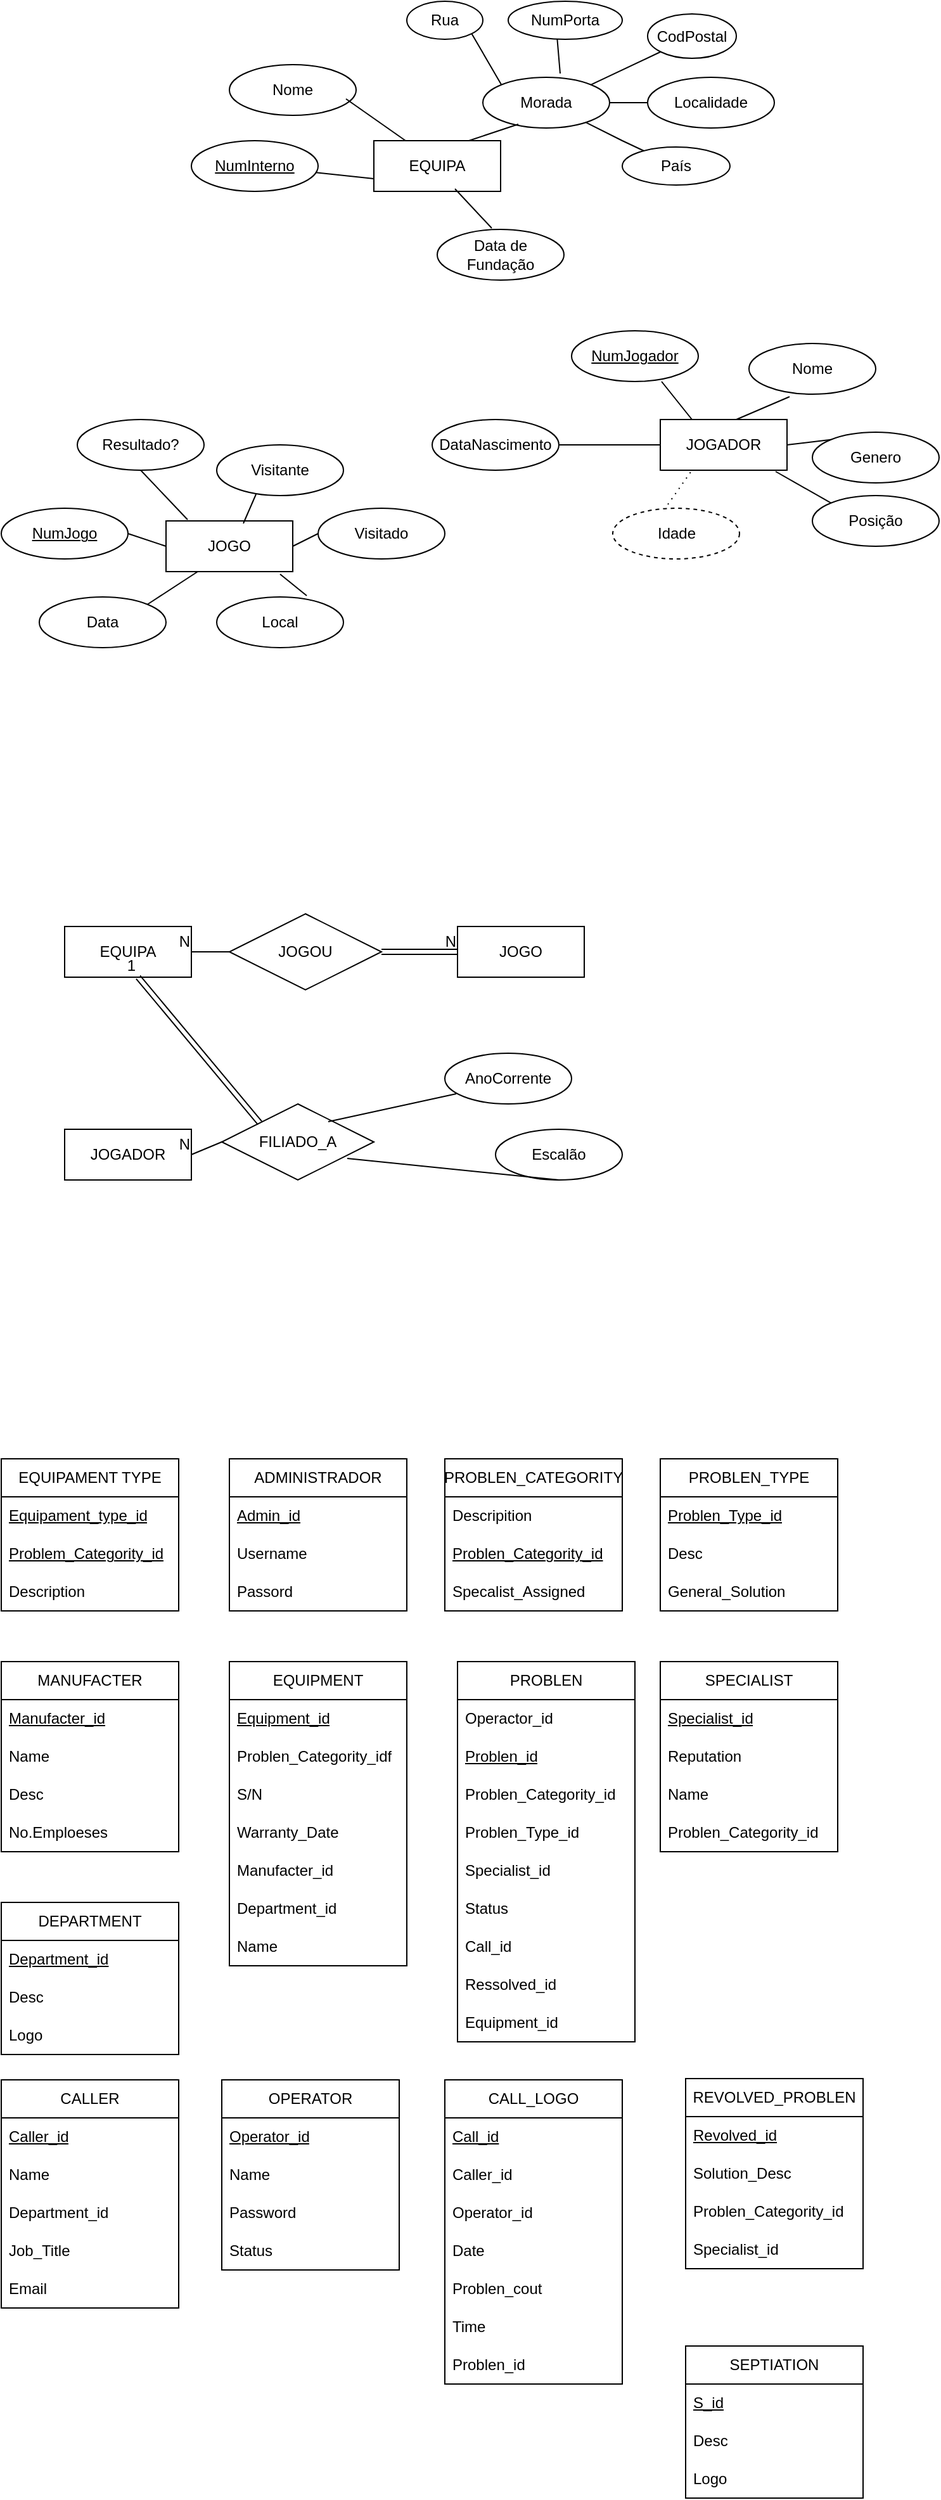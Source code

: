 <mxfile version="24.7.17">
  <diagram name="Página-1" id="2AHKprRBmcTrW26LaSa3">
    <mxGraphModel dx="1194" dy="750" grid="1" gridSize="10" guides="1" tooltips="1" connect="1" arrows="1" fold="1" page="1" pageScale="1" pageWidth="827" pageHeight="1169" math="0" shadow="0">
      <root>
        <mxCell id="0" />
        <mxCell id="1" parent="0" />
        <mxCell id="DbjTEnPl-hI4p3riro60-2" value="EQUIPA" style="whiteSpace=wrap;html=1;align=center;" parent="1" vertex="1">
          <mxGeometry x="314" y="150" width="100" height="40" as="geometry" />
        </mxCell>
        <mxCell id="DbjTEnPl-hI4p3riro60-3" value="Rua" style="ellipse;whiteSpace=wrap;html=1;align=center;" parent="1" vertex="1">
          <mxGeometry x="340" y="40" width="60" height="30" as="geometry" />
        </mxCell>
        <mxCell id="DbjTEnPl-hI4p3riro60-4" value="Nome" style="ellipse;whiteSpace=wrap;html=1;align=center;" parent="1" vertex="1">
          <mxGeometry x="200" y="90" width="100" height="40" as="geometry" />
        </mxCell>
        <mxCell id="DbjTEnPl-hI4p3riro60-5" value="NumPorta" style="ellipse;whiteSpace=wrap;html=1;align=center;" parent="1" vertex="1">
          <mxGeometry x="420" y="40" width="90" height="30" as="geometry" />
        </mxCell>
        <mxCell id="DbjTEnPl-hI4p3riro60-6" value="Morada" style="ellipse;whiteSpace=wrap;html=1;align=center;" parent="1" vertex="1">
          <mxGeometry x="400" y="100" width="100" height="40" as="geometry" />
        </mxCell>
        <mxCell id="DbjTEnPl-hI4p3riro60-7" value="" style="endArrow=none;html=1;rounded=0;exitX=0.75;exitY=0;exitDx=0;exitDy=0;entryX=0.28;entryY=0.925;entryDx=0;entryDy=0;entryPerimeter=0;" parent="1" source="DbjTEnPl-hI4p3riro60-2" target="DbjTEnPl-hI4p3riro60-6" edge="1">
          <mxGeometry relative="1" as="geometry">
            <mxPoint x="330" y="190" as="sourcePoint" />
            <mxPoint x="490" y="190" as="targetPoint" />
          </mxGeometry>
        </mxCell>
        <mxCell id="DbjTEnPl-hI4p3riro60-8" value="" style="endArrow=none;html=1;rounded=0;exitX=1;exitY=1;exitDx=0;exitDy=0;entryX=0;entryY=0;entryDx=0;entryDy=0;" parent="1" source="DbjTEnPl-hI4p3riro60-3" target="DbjTEnPl-hI4p3riro60-6" edge="1">
          <mxGeometry relative="1" as="geometry">
            <mxPoint x="381" y="113" as="sourcePoint" />
            <mxPoint x="420" y="100" as="targetPoint" />
          </mxGeometry>
        </mxCell>
        <mxCell id="DbjTEnPl-hI4p3riro60-9" value="" style="endArrow=none;html=1;rounded=0;exitX=0.61;exitY=-0.075;exitDx=0;exitDy=0;entryX=0.43;entryY=1;entryDx=0;entryDy=0;entryPerimeter=0;exitPerimeter=0;" parent="1" source="DbjTEnPl-hI4p3riro60-6" target="DbjTEnPl-hI4p3riro60-5" edge="1">
          <mxGeometry relative="1" as="geometry">
            <mxPoint x="481" y="100" as="sourcePoint" />
            <mxPoint x="520" y="87" as="targetPoint" />
          </mxGeometry>
        </mxCell>
        <mxCell id="DbjTEnPl-hI4p3riro60-10" value="" style="endArrow=none;html=1;rounded=0;exitX=0;exitY=0.75;exitDx=0;exitDy=0;" parent="1" source="DbjTEnPl-hI4p3riro60-2" target="DbjTEnPl-hI4p3riro60-12" edge="1">
          <mxGeometry relative="1" as="geometry">
            <mxPoint x="370" y="250" as="sourcePoint" />
            <mxPoint x="394" y="290" as="targetPoint" />
          </mxGeometry>
        </mxCell>
        <mxCell id="DbjTEnPl-hI4p3riro60-11" value="" style="endArrow=none;html=1;rounded=0;exitX=0.92;exitY=0.675;exitDx=0;exitDy=0;entryX=0.25;entryY=0;entryDx=0;entryDy=0;exitPerimeter=0;" parent="1" source="DbjTEnPl-hI4p3riro60-4" target="DbjTEnPl-hI4p3riro60-2" edge="1">
          <mxGeometry relative="1" as="geometry">
            <mxPoint x="330" y="100" as="sourcePoint" />
            <mxPoint x="354" y="140" as="targetPoint" />
          </mxGeometry>
        </mxCell>
        <mxCell id="DbjTEnPl-hI4p3riro60-12" value="NumInterno" style="ellipse;whiteSpace=wrap;html=1;align=center;fontStyle=4;" parent="1" vertex="1">
          <mxGeometry x="170" y="150" width="100" height="40" as="geometry" />
        </mxCell>
        <mxCell id="DbjTEnPl-hI4p3riro60-14" value="Localidade" style="ellipse;whiteSpace=wrap;html=1;align=center;" parent="1" vertex="1">
          <mxGeometry x="530" y="100" width="100" height="40" as="geometry" />
        </mxCell>
        <mxCell id="DbjTEnPl-hI4p3riro60-15" value="CodPostal" style="ellipse;whiteSpace=wrap;html=1;align=center;" parent="1" vertex="1">
          <mxGeometry x="530" y="50" width="70" height="35" as="geometry" />
        </mxCell>
        <mxCell id="DbjTEnPl-hI4p3riro60-16" value="País" style="ellipse;whiteSpace=wrap;html=1;align=center;" parent="1" vertex="1">
          <mxGeometry x="510" y="155" width="85" height="30" as="geometry" />
        </mxCell>
        <mxCell id="DbjTEnPl-hI4p3riro60-17" value="Data de Fundação" style="ellipse;whiteSpace=wrap;html=1;align=center;" parent="1" vertex="1">
          <mxGeometry x="364" y="220" width="100" height="40" as="geometry" />
        </mxCell>
        <mxCell id="DbjTEnPl-hI4p3riro60-18" value="" style="endArrow=none;html=1;rounded=0;" parent="1" source="DbjTEnPl-hI4p3riro60-6" target="DbjTEnPl-hI4p3riro60-16" edge="1">
          <mxGeometry relative="1" as="geometry">
            <mxPoint x="470" y="210" as="sourcePoint" />
            <mxPoint x="517" y="243" as="targetPoint" />
            <Array as="points">
              <mxPoint x="510" y="150" />
            </Array>
          </mxGeometry>
        </mxCell>
        <mxCell id="DbjTEnPl-hI4p3riro60-19" value="" style="endArrow=none;html=1;rounded=0;entryX=0.43;entryY=-0.025;entryDx=0;entryDy=0;exitX=0.64;exitY=0.95;exitDx=0;exitDy=0;exitPerimeter=0;entryPerimeter=0;" parent="1" source="DbjTEnPl-hI4p3riro60-2" target="DbjTEnPl-hI4p3riro60-17" edge="1">
          <mxGeometry relative="1" as="geometry">
            <mxPoint x="390" y="200" as="sourcePoint" />
            <mxPoint x="437" y="233" as="targetPoint" />
          </mxGeometry>
        </mxCell>
        <mxCell id="DbjTEnPl-hI4p3riro60-20" value="" style="endArrow=none;html=1;rounded=0;entryX=0;entryY=0.5;entryDx=0;entryDy=0;exitX=1;exitY=0.5;exitDx=0;exitDy=0;" parent="1" source="DbjTEnPl-hI4p3riro60-6" target="DbjTEnPl-hI4p3riro60-14" edge="1">
          <mxGeometry relative="1" as="geometry">
            <mxPoint x="500" y="120" as="sourcePoint" />
            <mxPoint x="546" y="150" as="targetPoint" />
          </mxGeometry>
        </mxCell>
        <mxCell id="DbjTEnPl-hI4p3riro60-21" value="" style="endArrow=none;html=1;rounded=0;exitX=1;exitY=0;exitDx=0;exitDy=0;entryX=0;entryY=1;entryDx=0;entryDy=0;" parent="1" source="DbjTEnPl-hI4p3riro60-6" target="DbjTEnPl-hI4p3riro60-15" edge="1">
          <mxGeometry relative="1" as="geometry">
            <mxPoint x="500" y="90" as="sourcePoint" />
            <mxPoint x="546" y="112" as="targetPoint" />
            <Array as="points" />
          </mxGeometry>
        </mxCell>
        <mxCell id="DbjTEnPl-hI4p3riro60-22" value="JOGADOR" style="whiteSpace=wrap;html=1;align=center;" parent="1" vertex="1">
          <mxGeometry x="540" y="370" width="100" height="40" as="geometry" />
        </mxCell>
        <mxCell id="DbjTEnPl-hI4p3riro60-23" value="DataNascimento" style="ellipse;whiteSpace=wrap;html=1;align=center;" parent="1" vertex="1">
          <mxGeometry x="360" y="370" width="100" height="40" as="geometry" />
        </mxCell>
        <mxCell id="DbjTEnPl-hI4p3riro60-26" value="Genero" style="ellipse;whiteSpace=wrap;html=1;align=center;" parent="1" vertex="1">
          <mxGeometry x="660" y="380" width="100" height="40" as="geometry" />
        </mxCell>
        <mxCell id="DbjTEnPl-hI4p3riro60-27" value="Nome" style="ellipse;whiteSpace=wrap;html=1;align=center;" parent="1" vertex="1">
          <mxGeometry x="610" y="310" width="100" height="40" as="geometry" />
        </mxCell>
        <mxCell id="DbjTEnPl-hI4p3riro60-28" value="NumJogador" style="ellipse;whiteSpace=wrap;html=1;align=center;fontStyle=4;" parent="1" vertex="1">
          <mxGeometry x="470" y="300" width="100" height="40" as="geometry" />
        </mxCell>
        <mxCell id="DbjTEnPl-hI4p3riro60-29" style="edgeStyle=orthogonalEdgeStyle;rounded=0;orthogonalLoop=1;jettySize=auto;html=1;exitX=0.5;exitY=1;exitDx=0;exitDy=0;" parent="1" source="DbjTEnPl-hI4p3riro60-26" target="DbjTEnPl-hI4p3riro60-26" edge="1">
          <mxGeometry relative="1" as="geometry" />
        </mxCell>
        <mxCell id="DbjTEnPl-hI4p3riro60-30" value="Posição" style="ellipse;whiteSpace=wrap;html=1;align=center;" parent="1" vertex="1">
          <mxGeometry x="660" y="430" width="100" height="40" as="geometry" />
        </mxCell>
        <mxCell id="DbjTEnPl-hI4p3riro60-31" value="Idade" style="ellipse;whiteSpace=wrap;html=1;align=center;dashed=1;" parent="1" vertex="1">
          <mxGeometry x="502.5" y="440" width="100" height="40" as="geometry" />
        </mxCell>
        <mxCell id="DbjTEnPl-hI4p3riro60-33" value="" style="endArrow=none;html=1;rounded=0;entryX=0;entryY=0.5;entryDx=0;entryDy=0;exitX=1;exitY=0.5;exitDx=0;exitDy=0;" parent="1" source="DbjTEnPl-hI4p3riro60-23" target="DbjTEnPl-hI4p3riro60-22" edge="1">
          <mxGeometry relative="1" as="geometry">
            <mxPoint x="490" y="390" as="sourcePoint" />
            <mxPoint x="490" y="390" as="targetPoint" />
          </mxGeometry>
        </mxCell>
        <mxCell id="DbjTEnPl-hI4p3riro60-34" value="" style="endArrow=none;html=1;rounded=0;entryX=0.71;entryY=1;entryDx=0;entryDy=0;exitX=0.25;exitY=0;exitDx=0;exitDy=0;entryPerimeter=0;" parent="1" source="DbjTEnPl-hI4p3riro60-22" target="DbjTEnPl-hI4p3riro60-28" edge="1">
          <mxGeometry relative="1" as="geometry">
            <mxPoint x="470" y="400" as="sourcePoint" />
            <mxPoint x="550" y="400" as="targetPoint" />
          </mxGeometry>
        </mxCell>
        <mxCell id="DbjTEnPl-hI4p3riro60-35" value="" style="endArrow=none;html=1;rounded=0;entryX=0.32;entryY=1.05;entryDx=0;entryDy=0;exitX=0.6;exitY=0;exitDx=0;exitDy=0;exitPerimeter=0;entryPerimeter=0;" parent="1" source="DbjTEnPl-hI4p3riro60-22" target="DbjTEnPl-hI4p3riro60-27" edge="1">
          <mxGeometry relative="1" as="geometry">
            <mxPoint x="610" y="350" as="sourcePoint" />
            <mxPoint x="690" y="350" as="targetPoint" />
          </mxGeometry>
        </mxCell>
        <mxCell id="DbjTEnPl-hI4p3riro60-36" value="" style="endArrow=none;html=1;rounded=0;entryX=0.25;entryY=1;entryDx=0;entryDy=0;exitX=0.435;exitY=-0.075;exitDx=0;exitDy=0;exitPerimeter=0;dashed=1;dashPattern=1 4;" parent="1" source="DbjTEnPl-hI4p3riro60-31" target="DbjTEnPl-hI4p3riro60-22" edge="1">
          <mxGeometry relative="1" as="geometry">
            <mxPoint x="490" y="420" as="sourcePoint" />
            <mxPoint x="570" y="420" as="targetPoint" />
          </mxGeometry>
        </mxCell>
        <mxCell id="DbjTEnPl-hI4p3riro60-37" value="" style="endArrow=none;html=1;rounded=0;entryX=0;entryY=0;entryDx=0;entryDy=0;exitX=1;exitY=0.5;exitDx=0;exitDy=0;" parent="1" source="DbjTEnPl-hI4p3riro60-22" target="DbjTEnPl-hI4p3riro60-26" edge="1">
          <mxGeometry relative="1" as="geometry">
            <mxPoint x="640" y="380" as="sourcePoint" />
            <mxPoint x="652" y="362" as="targetPoint" />
          </mxGeometry>
        </mxCell>
        <mxCell id="DbjTEnPl-hI4p3riro60-38" value="" style="endArrow=none;html=1;rounded=0;entryX=0;entryY=0;entryDx=0;entryDy=0;exitX=0.91;exitY=1.025;exitDx=0;exitDy=0;exitPerimeter=0;" parent="1" source="DbjTEnPl-hI4p3riro60-22" target="DbjTEnPl-hI4p3riro60-30" edge="1">
          <mxGeometry relative="1" as="geometry">
            <mxPoint x="650" y="400" as="sourcePoint" />
            <mxPoint x="685" y="396" as="targetPoint" />
          </mxGeometry>
        </mxCell>
        <mxCell id="DbjTEnPl-hI4p3riro60-39" value="JOGO" style="whiteSpace=wrap;html=1;align=center;" parent="1" vertex="1">
          <mxGeometry x="150" y="450" width="100" height="40" as="geometry" />
        </mxCell>
        <mxCell id="DbjTEnPl-hI4p3riro60-40" value="Resultado?" style="ellipse;whiteSpace=wrap;html=1;align=center;" parent="1" vertex="1">
          <mxGeometry x="80" y="370" width="100" height="40" as="geometry" />
        </mxCell>
        <mxCell id="DbjTEnPl-hI4p3riro60-41" value="Visitante" style="ellipse;whiteSpace=wrap;html=1;align=center;" parent="1" vertex="1">
          <mxGeometry x="190" y="390" width="100" height="40" as="geometry" />
        </mxCell>
        <mxCell id="DbjTEnPl-hI4p3riro60-42" value="Visitado" style="ellipse;whiteSpace=wrap;html=1;align=center;" parent="1" vertex="1">
          <mxGeometry x="270" y="440" width="100" height="40" as="geometry" />
        </mxCell>
        <mxCell id="DbjTEnPl-hI4p3riro60-43" value="Local" style="ellipse;whiteSpace=wrap;html=1;align=center;" parent="1" vertex="1">
          <mxGeometry x="190" y="510" width="100" height="40" as="geometry" />
        </mxCell>
        <mxCell id="DbjTEnPl-hI4p3riro60-44" value="Data" style="ellipse;whiteSpace=wrap;html=1;align=center;" parent="1" vertex="1">
          <mxGeometry x="50" y="510" width="100" height="40" as="geometry" />
        </mxCell>
        <mxCell id="DbjTEnPl-hI4p3riro60-45" value="NumJogo" style="ellipse;whiteSpace=wrap;html=1;align=center;fontStyle=4;" parent="1" vertex="1">
          <mxGeometry x="20" y="440" width="100" height="40" as="geometry" />
        </mxCell>
        <mxCell id="DbjTEnPl-hI4p3riro60-46" value="" style="endArrow=none;html=1;rounded=0;exitX=0.31;exitY=0.975;exitDx=0;exitDy=0;exitPerimeter=0;entryX=0.61;entryY=0.05;entryDx=0;entryDy=0;entryPerimeter=0;" parent="1" source="DbjTEnPl-hI4p3riro60-41" target="DbjTEnPl-hI4p3riro60-39" edge="1">
          <mxGeometry relative="1" as="geometry">
            <mxPoint x="330" y="390" as="sourcePoint" />
            <mxPoint x="490" y="390" as="targetPoint" />
          </mxGeometry>
        </mxCell>
        <mxCell id="DbjTEnPl-hI4p3riro60-47" value="" style="endArrow=none;html=1;rounded=0;exitX=0;exitY=0.5;exitDx=0;exitDy=0;entryX=1;entryY=0.5;entryDx=0;entryDy=0;" parent="1" source="DbjTEnPl-hI4p3riro60-42" target="DbjTEnPl-hI4p3riro60-39" edge="1">
          <mxGeometry relative="1" as="geometry">
            <mxPoint x="231" y="439" as="sourcePoint" />
            <mxPoint x="221" y="462" as="targetPoint" />
          </mxGeometry>
        </mxCell>
        <mxCell id="DbjTEnPl-hI4p3riro60-48" value="" style="endArrow=none;html=1;rounded=0;exitX=0.71;exitY=-0.025;exitDx=0;exitDy=0;entryX=0.9;entryY=1.05;entryDx=0;entryDy=0;exitPerimeter=0;entryPerimeter=0;" parent="1" source="DbjTEnPl-hI4p3riro60-43" target="DbjTEnPl-hI4p3riro60-39" edge="1">
          <mxGeometry relative="1" as="geometry">
            <mxPoint x="280" y="470" as="sourcePoint" />
            <mxPoint x="260" y="480" as="targetPoint" />
          </mxGeometry>
        </mxCell>
        <mxCell id="DbjTEnPl-hI4p3riro60-49" value="" style="endArrow=none;html=1;rounded=0;exitX=0.25;exitY=1;exitDx=0;exitDy=0;entryX=1;entryY=0;entryDx=0;entryDy=0;" parent="1" source="DbjTEnPl-hI4p3riro60-39" target="DbjTEnPl-hI4p3riro60-44" edge="1">
          <mxGeometry relative="1" as="geometry">
            <mxPoint x="290" y="480" as="sourcePoint" />
            <mxPoint x="270" y="490" as="targetPoint" />
          </mxGeometry>
        </mxCell>
        <mxCell id="DbjTEnPl-hI4p3riro60-50" value="" style="endArrow=none;html=1;rounded=0;exitX=0.5;exitY=1;exitDx=0;exitDy=0;entryX=0.17;entryY=-0.025;entryDx=0;entryDy=0;entryPerimeter=0;" parent="1" source="DbjTEnPl-hI4p3riro60-40" target="DbjTEnPl-hI4p3riro60-39" edge="1">
          <mxGeometry relative="1" as="geometry">
            <mxPoint x="300" y="490" as="sourcePoint" />
            <mxPoint x="280" y="500" as="targetPoint" />
          </mxGeometry>
        </mxCell>
        <mxCell id="DbjTEnPl-hI4p3riro60-51" value="" style="endArrow=none;html=1;rounded=0;exitX=0;exitY=0.5;exitDx=0;exitDy=0;entryX=1;entryY=0.5;entryDx=0;entryDy=0;" parent="1" source="DbjTEnPl-hI4p3riro60-39" target="DbjTEnPl-hI4p3riro60-45" edge="1">
          <mxGeometry relative="1" as="geometry">
            <mxPoint x="310" y="500" as="sourcePoint" />
            <mxPoint x="290" y="510" as="targetPoint" />
          </mxGeometry>
        </mxCell>
        <mxCell id="DbjTEnPl-hI4p3riro60-53" value="JOGOU" style="shape=rhombus;perimeter=rhombusPerimeter;whiteSpace=wrap;html=1;align=center;" parent="1" vertex="1">
          <mxGeometry x="200" y="760" width="120" height="60" as="geometry" />
        </mxCell>
        <mxCell id="DbjTEnPl-hI4p3riro60-54" value="EQUIPA" style="whiteSpace=wrap;html=1;align=center;" parent="1" vertex="1">
          <mxGeometry x="70" y="770" width="100" height="40" as="geometry" />
        </mxCell>
        <mxCell id="DbjTEnPl-hI4p3riro60-55" value="JOGO" style="whiteSpace=wrap;html=1;align=center;" parent="1" vertex="1">
          <mxGeometry x="380" y="770" width="100" height="40" as="geometry" />
        </mxCell>
        <mxCell id="DbjTEnPl-hI4p3riro60-73" value="FILIADO_A" style="shape=rhombus;perimeter=rhombusPerimeter;whiteSpace=wrap;html=1;align=center;" parent="1" vertex="1">
          <mxGeometry x="194" y="910" width="120" height="60" as="geometry" />
        </mxCell>
        <mxCell id="DbjTEnPl-hI4p3riro60-74" value="JOGADOR" style="whiteSpace=wrap;html=1;align=center;" parent="1" vertex="1">
          <mxGeometry x="70" y="930" width="100" height="40" as="geometry" />
        </mxCell>
        <mxCell id="DbjTEnPl-hI4p3riro60-116" value="Escalão" style="ellipse;whiteSpace=wrap;html=1;align=center;" parent="1" vertex="1">
          <mxGeometry x="410" y="930" width="100" height="40" as="geometry" />
        </mxCell>
        <mxCell id="DbjTEnPl-hI4p3riro60-117" value="" style="endArrow=none;html=1;rounded=0;exitX=0.5;exitY=1;exitDx=0;exitDy=0;entryX=0.825;entryY=0.717;entryDx=0;entryDy=0;entryPerimeter=0;" parent="1" source="DbjTEnPl-hI4p3riro60-116" target="DbjTEnPl-hI4p3riro60-73" edge="1">
          <mxGeometry relative="1" as="geometry">
            <mxPoint x="330" y="990" as="sourcePoint" />
            <mxPoint x="490" y="990" as="targetPoint" />
          </mxGeometry>
        </mxCell>
        <mxCell id="DbjTEnPl-hI4p3riro60-119" value="" style="endArrow=none;html=1;rounded=0;exitX=0.7;exitY=0.233;exitDx=0;exitDy=0;exitPerimeter=0;entryX=0.09;entryY=0.8;entryDx=0;entryDy=0;entryPerimeter=0;" parent="1" source="DbjTEnPl-hI4p3riro60-73" target="DbjTEnPl-hI4p3riro60-131" edge="1">
          <mxGeometry relative="1" as="geometry">
            <mxPoint x="330" y="990" as="sourcePoint" />
            <mxPoint x="370" y="910" as="targetPoint" />
          </mxGeometry>
        </mxCell>
        <mxCell id="DbjTEnPl-hI4p3riro60-123" value="" style="shape=link;html=1;rounded=0;exitX=1;exitY=0.5;exitDx=0;exitDy=0;entryX=0;entryY=0.5;entryDx=0;entryDy=0;" parent="1" source="DbjTEnPl-hI4p3riro60-53" target="DbjTEnPl-hI4p3riro60-55" edge="1">
          <mxGeometry relative="1" as="geometry">
            <mxPoint x="330" y="990" as="sourcePoint" />
            <mxPoint x="490" y="990" as="targetPoint" />
          </mxGeometry>
        </mxCell>
        <mxCell id="DbjTEnPl-hI4p3riro60-124" value="N" style="resizable=0;html=1;whiteSpace=wrap;align=right;verticalAlign=bottom;" parent="DbjTEnPl-hI4p3riro60-123" connectable="0" vertex="1">
          <mxGeometry x="1" relative="1" as="geometry" />
        </mxCell>
        <mxCell id="DbjTEnPl-hI4p3riro60-125" value="" style="endArrow=none;html=1;rounded=0;entryX=1;entryY=0.5;entryDx=0;entryDy=0;exitX=0;exitY=0.5;exitDx=0;exitDy=0;" parent="1" source="DbjTEnPl-hI4p3riro60-73" target="DbjTEnPl-hI4p3riro60-74" edge="1">
          <mxGeometry relative="1" as="geometry">
            <mxPoint x="330" y="990" as="sourcePoint" />
            <mxPoint x="490" y="990" as="targetPoint" />
          </mxGeometry>
        </mxCell>
        <mxCell id="DbjTEnPl-hI4p3riro60-126" value="N" style="resizable=0;html=1;whiteSpace=wrap;align=right;verticalAlign=bottom;" parent="DbjTEnPl-hI4p3riro60-125" connectable="0" vertex="1">
          <mxGeometry x="1" relative="1" as="geometry" />
        </mxCell>
        <mxCell id="DbjTEnPl-hI4p3riro60-127" value="" style="endArrow=none;html=1;rounded=0;entryX=1;entryY=0.5;entryDx=0;entryDy=0;exitX=0;exitY=0.5;exitDx=0;exitDy=0;" parent="1" source="DbjTEnPl-hI4p3riro60-53" target="DbjTEnPl-hI4p3riro60-54" edge="1">
          <mxGeometry relative="1" as="geometry">
            <mxPoint x="330" y="990" as="sourcePoint" />
            <mxPoint x="490" y="990" as="targetPoint" />
          </mxGeometry>
        </mxCell>
        <mxCell id="DbjTEnPl-hI4p3riro60-128" value="N" style="resizable=0;html=1;whiteSpace=wrap;align=right;verticalAlign=bottom;" parent="DbjTEnPl-hI4p3riro60-127" connectable="0" vertex="1">
          <mxGeometry x="1" relative="1" as="geometry" />
        </mxCell>
        <mxCell id="DbjTEnPl-hI4p3riro60-129" value="" style="shape=link;html=1;rounded=0;entryX=0.58;entryY=1;entryDx=0;entryDy=0;entryPerimeter=0;exitX=0;exitY=0;exitDx=0;exitDy=0;" parent="1" source="DbjTEnPl-hI4p3riro60-73" target="DbjTEnPl-hI4p3riro60-54" edge="1">
          <mxGeometry relative="1" as="geometry">
            <mxPoint x="330" y="890" as="sourcePoint" />
            <mxPoint x="490" y="890" as="targetPoint" />
          </mxGeometry>
        </mxCell>
        <mxCell id="DbjTEnPl-hI4p3riro60-130" value="1" style="resizable=0;html=1;whiteSpace=wrap;align=right;verticalAlign=bottom;" parent="DbjTEnPl-hI4p3riro60-129" connectable="0" vertex="1">
          <mxGeometry x="1" relative="1" as="geometry" />
        </mxCell>
        <mxCell id="DbjTEnPl-hI4p3riro60-131" value="AnoCorrente" style="ellipse;whiteSpace=wrap;html=1;align=center;" parent="1" vertex="1">
          <mxGeometry x="370" y="870" width="100" height="40" as="geometry" />
        </mxCell>
        <mxCell id="Agrnmp2CUxwnBboIRPh5-1" value="EQUIPAMENT TYPE" style="swimlane;fontStyle=0;childLayout=stackLayout;horizontal=1;startSize=30;horizontalStack=0;resizeParent=1;resizeParentMax=0;resizeLast=0;collapsible=1;marginBottom=0;whiteSpace=wrap;html=1;" vertex="1" parent="1">
          <mxGeometry x="20" y="1190" width="140" height="120" as="geometry" />
        </mxCell>
        <mxCell id="Agrnmp2CUxwnBboIRPh5-2" value="&lt;u&gt;Equipament_type_id&lt;/u&gt;" style="text;strokeColor=none;fillColor=none;align=left;verticalAlign=middle;spacingLeft=4;spacingRight=4;overflow=hidden;points=[[0,0.5],[1,0.5]];portConstraint=eastwest;rotatable=0;whiteSpace=wrap;html=1;" vertex="1" parent="Agrnmp2CUxwnBboIRPh5-1">
          <mxGeometry y="30" width="140" height="30" as="geometry" />
        </mxCell>
        <mxCell id="Agrnmp2CUxwnBboIRPh5-3" value="&lt;u&gt;Problem_Categority_id&lt;/u&gt;" style="text;strokeColor=none;fillColor=none;align=left;verticalAlign=middle;spacingLeft=4;spacingRight=4;overflow=hidden;points=[[0,0.5],[1,0.5]];portConstraint=eastwest;rotatable=0;whiteSpace=wrap;html=1;" vertex="1" parent="Agrnmp2CUxwnBboIRPh5-1">
          <mxGeometry y="60" width="140" height="30" as="geometry" />
        </mxCell>
        <mxCell id="Agrnmp2CUxwnBboIRPh5-4" value="Description" style="text;strokeColor=none;fillColor=none;align=left;verticalAlign=middle;spacingLeft=4;spacingRight=4;overflow=hidden;points=[[0,0.5],[1,0.5]];portConstraint=eastwest;rotatable=0;whiteSpace=wrap;html=1;" vertex="1" parent="Agrnmp2CUxwnBboIRPh5-1">
          <mxGeometry y="90" width="140" height="30" as="geometry" />
        </mxCell>
        <mxCell id="Agrnmp2CUxwnBboIRPh5-9" value="ADMINISTRADOR" style="swimlane;fontStyle=0;childLayout=stackLayout;horizontal=1;startSize=30;horizontalStack=0;resizeParent=1;resizeParentMax=0;resizeLast=0;collapsible=1;marginBottom=0;whiteSpace=wrap;html=1;" vertex="1" parent="1">
          <mxGeometry x="200" y="1190" width="140" height="120" as="geometry" />
        </mxCell>
        <mxCell id="Agrnmp2CUxwnBboIRPh5-10" value="&lt;u&gt;Admin_id&lt;/u&gt;" style="text;strokeColor=none;fillColor=none;align=left;verticalAlign=middle;spacingLeft=4;spacingRight=4;overflow=hidden;points=[[0,0.5],[1,0.5]];portConstraint=eastwest;rotatable=0;whiteSpace=wrap;html=1;" vertex="1" parent="Agrnmp2CUxwnBboIRPh5-9">
          <mxGeometry y="30" width="140" height="30" as="geometry" />
        </mxCell>
        <mxCell id="Agrnmp2CUxwnBboIRPh5-11" value="Username" style="text;strokeColor=none;fillColor=none;align=left;verticalAlign=middle;spacingLeft=4;spacingRight=4;overflow=hidden;points=[[0,0.5],[1,0.5]];portConstraint=eastwest;rotatable=0;whiteSpace=wrap;html=1;" vertex="1" parent="Agrnmp2CUxwnBboIRPh5-9">
          <mxGeometry y="60" width="140" height="30" as="geometry" />
        </mxCell>
        <mxCell id="Agrnmp2CUxwnBboIRPh5-12" value="Passord" style="text;strokeColor=none;fillColor=none;align=left;verticalAlign=middle;spacingLeft=4;spacingRight=4;overflow=hidden;points=[[0,0.5],[1,0.5]];portConstraint=eastwest;rotatable=0;whiteSpace=wrap;html=1;" vertex="1" parent="Agrnmp2CUxwnBboIRPh5-9">
          <mxGeometry y="90" width="140" height="30" as="geometry" />
        </mxCell>
        <mxCell id="Agrnmp2CUxwnBboIRPh5-13" value="PROBLEN_CATEGORITY" style="swimlane;fontStyle=0;childLayout=stackLayout;horizontal=1;startSize=30;horizontalStack=0;resizeParent=1;resizeParentMax=0;resizeLast=0;collapsible=1;marginBottom=0;whiteSpace=wrap;html=1;" vertex="1" parent="1">
          <mxGeometry x="370" y="1190" width="140" height="120" as="geometry" />
        </mxCell>
        <mxCell id="Agrnmp2CUxwnBboIRPh5-14" value="Descripition" style="text;strokeColor=none;fillColor=none;align=left;verticalAlign=middle;spacingLeft=4;spacingRight=4;overflow=hidden;points=[[0,0.5],[1,0.5]];portConstraint=eastwest;rotatable=0;whiteSpace=wrap;html=1;" vertex="1" parent="Agrnmp2CUxwnBboIRPh5-13">
          <mxGeometry y="30" width="140" height="30" as="geometry" />
        </mxCell>
        <mxCell id="Agrnmp2CUxwnBboIRPh5-15" value="&lt;u&gt;Problen_Categority_id&lt;/u&gt;" style="text;strokeColor=none;fillColor=none;align=left;verticalAlign=middle;spacingLeft=4;spacingRight=4;overflow=hidden;points=[[0,0.5],[1,0.5]];portConstraint=eastwest;rotatable=0;whiteSpace=wrap;html=1;" vertex="1" parent="Agrnmp2CUxwnBboIRPh5-13">
          <mxGeometry y="60" width="140" height="30" as="geometry" />
        </mxCell>
        <mxCell id="Agrnmp2CUxwnBboIRPh5-16" value="Specalist_Assigned" style="text;strokeColor=none;fillColor=none;align=left;verticalAlign=middle;spacingLeft=4;spacingRight=4;overflow=hidden;points=[[0,0.5],[1,0.5]];portConstraint=eastwest;rotatable=0;whiteSpace=wrap;html=1;" vertex="1" parent="Agrnmp2CUxwnBboIRPh5-13">
          <mxGeometry y="90" width="140" height="30" as="geometry" />
        </mxCell>
        <mxCell id="Agrnmp2CUxwnBboIRPh5-17" value="MANUFACTER" style="swimlane;fontStyle=0;childLayout=stackLayout;horizontal=1;startSize=30;horizontalStack=0;resizeParent=1;resizeParentMax=0;resizeLast=0;collapsible=1;marginBottom=0;whiteSpace=wrap;html=1;" vertex="1" parent="1">
          <mxGeometry x="20" y="1350" width="140" height="150" as="geometry" />
        </mxCell>
        <mxCell id="Agrnmp2CUxwnBboIRPh5-18" value="&lt;u&gt;Manufacter_id&lt;/u&gt;" style="text;strokeColor=none;fillColor=none;align=left;verticalAlign=middle;spacingLeft=4;spacingRight=4;overflow=hidden;points=[[0,0.5],[1,0.5]];portConstraint=eastwest;rotatable=0;whiteSpace=wrap;html=1;" vertex="1" parent="Agrnmp2CUxwnBboIRPh5-17">
          <mxGeometry y="30" width="140" height="30" as="geometry" />
        </mxCell>
        <mxCell id="Agrnmp2CUxwnBboIRPh5-19" value="Name" style="text;strokeColor=none;fillColor=none;align=left;verticalAlign=middle;spacingLeft=4;spacingRight=4;overflow=hidden;points=[[0,0.5],[1,0.5]];portConstraint=eastwest;rotatable=0;whiteSpace=wrap;html=1;" vertex="1" parent="Agrnmp2CUxwnBboIRPh5-17">
          <mxGeometry y="60" width="140" height="30" as="geometry" />
        </mxCell>
        <mxCell id="Agrnmp2CUxwnBboIRPh5-20" value="Desc" style="text;strokeColor=none;fillColor=none;align=left;verticalAlign=middle;spacingLeft=4;spacingRight=4;overflow=hidden;points=[[0,0.5],[1,0.5]];portConstraint=eastwest;rotatable=0;whiteSpace=wrap;html=1;" vertex="1" parent="Agrnmp2CUxwnBboIRPh5-17">
          <mxGeometry y="90" width="140" height="30" as="geometry" />
        </mxCell>
        <mxCell id="Agrnmp2CUxwnBboIRPh5-29" value="No.Emploeses" style="text;strokeColor=none;fillColor=none;align=left;verticalAlign=middle;spacingLeft=4;spacingRight=4;overflow=hidden;points=[[0,0.5],[1,0.5]];portConstraint=eastwest;rotatable=0;whiteSpace=wrap;html=1;" vertex="1" parent="Agrnmp2CUxwnBboIRPh5-17">
          <mxGeometry y="120" width="140" height="30" as="geometry" />
        </mxCell>
        <mxCell id="Agrnmp2CUxwnBboIRPh5-21" value="PROBLEN_TYPE" style="swimlane;fontStyle=0;childLayout=stackLayout;horizontal=1;startSize=30;horizontalStack=0;resizeParent=1;resizeParentMax=0;resizeLast=0;collapsible=1;marginBottom=0;whiteSpace=wrap;html=1;" vertex="1" parent="1">
          <mxGeometry x="540" y="1190" width="140" height="120" as="geometry" />
        </mxCell>
        <mxCell id="Agrnmp2CUxwnBboIRPh5-22" value="&lt;u&gt;Problen_Type_id&lt;/u&gt;" style="text;strokeColor=none;fillColor=none;align=left;verticalAlign=middle;spacingLeft=4;spacingRight=4;overflow=hidden;points=[[0,0.5],[1,0.5]];portConstraint=eastwest;rotatable=0;whiteSpace=wrap;html=1;" vertex="1" parent="Agrnmp2CUxwnBboIRPh5-21">
          <mxGeometry y="30" width="140" height="30" as="geometry" />
        </mxCell>
        <mxCell id="Agrnmp2CUxwnBboIRPh5-23" value="Desc" style="text;strokeColor=none;fillColor=none;align=left;verticalAlign=middle;spacingLeft=4;spacingRight=4;overflow=hidden;points=[[0,0.5],[1,0.5]];portConstraint=eastwest;rotatable=0;whiteSpace=wrap;html=1;" vertex="1" parent="Agrnmp2CUxwnBboIRPh5-21">
          <mxGeometry y="60" width="140" height="30" as="geometry" />
        </mxCell>
        <mxCell id="Agrnmp2CUxwnBboIRPh5-24" value="General_Solution" style="text;strokeColor=none;fillColor=none;align=left;verticalAlign=middle;spacingLeft=4;spacingRight=4;overflow=hidden;points=[[0,0.5],[1,0.5]];portConstraint=eastwest;rotatable=0;whiteSpace=wrap;html=1;" vertex="1" parent="Agrnmp2CUxwnBboIRPh5-21">
          <mxGeometry y="90" width="140" height="30" as="geometry" />
        </mxCell>
        <mxCell id="Agrnmp2CUxwnBboIRPh5-25" value="DEPARTMENT" style="swimlane;fontStyle=0;childLayout=stackLayout;horizontal=1;startSize=30;horizontalStack=0;resizeParent=1;resizeParentMax=0;resizeLast=0;collapsible=1;marginBottom=0;whiteSpace=wrap;html=1;" vertex="1" parent="1">
          <mxGeometry x="20" y="1540" width="140" height="120" as="geometry" />
        </mxCell>
        <mxCell id="Agrnmp2CUxwnBboIRPh5-26" value="&lt;u&gt;Department_id&lt;/u&gt;" style="text;strokeColor=none;fillColor=none;align=left;verticalAlign=middle;spacingLeft=4;spacingRight=4;overflow=hidden;points=[[0,0.5],[1,0.5]];portConstraint=eastwest;rotatable=0;whiteSpace=wrap;html=1;" vertex="1" parent="Agrnmp2CUxwnBboIRPh5-25">
          <mxGeometry y="30" width="140" height="30" as="geometry" />
        </mxCell>
        <mxCell id="Agrnmp2CUxwnBboIRPh5-27" value="Desc" style="text;strokeColor=none;fillColor=none;align=left;verticalAlign=middle;spacingLeft=4;spacingRight=4;overflow=hidden;points=[[0,0.5],[1,0.5]];portConstraint=eastwest;rotatable=0;whiteSpace=wrap;html=1;" vertex="1" parent="Agrnmp2CUxwnBboIRPh5-25">
          <mxGeometry y="60" width="140" height="30" as="geometry" />
        </mxCell>
        <mxCell id="Agrnmp2CUxwnBboIRPh5-28" value="Logo" style="text;strokeColor=none;fillColor=none;align=left;verticalAlign=middle;spacingLeft=4;spacingRight=4;overflow=hidden;points=[[0,0.5],[1,0.5]];portConstraint=eastwest;rotatable=0;whiteSpace=wrap;html=1;" vertex="1" parent="Agrnmp2CUxwnBboIRPh5-25">
          <mxGeometry y="90" width="140" height="30" as="geometry" />
        </mxCell>
        <mxCell id="Agrnmp2CUxwnBboIRPh5-30" value="EQUIPMENT" style="swimlane;fontStyle=0;childLayout=stackLayout;horizontal=1;startSize=30;horizontalStack=0;resizeParent=1;resizeParentMax=0;resizeLast=0;collapsible=1;marginBottom=0;whiteSpace=wrap;html=1;" vertex="1" parent="1">
          <mxGeometry x="200" y="1350" width="140" height="240" as="geometry" />
        </mxCell>
        <mxCell id="Agrnmp2CUxwnBboIRPh5-31" value="&lt;u&gt;Equipment_id&lt;/u&gt;" style="text;strokeColor=none;fillColor=none;align=left;verticalAlign=middle;spacingLeft=4;spacingRight=4;overflow=hidden;points=[[0,0.5],[1,0.5]];portConstraint=eastwest;rotatable=0;whiteSpace=wrap;html=1;" vertex="1" parent="Agrnmp2CUxwnBboIRPh5-30">
          <mxGeometry y="30" width="140" height="30" as="geometry" />
        </mxCell>
        <mxCell id="Agrnmp2CUxwnBboIRPh5-32" value="Problen_Categority_idf" style="text;strokeColor=none;fillColor=none;align=left;verticalAlign=middle;spacingLeft=4;spacingRight=4;overflow=hidden;points=[[0,0.5],[1,0.5]];portConstraint=eastwest;rotatable=0;whiteSpace=wrap;html=1;" vertex="1" parent="Agrnmp2CUxwnBboIRPh5-30">
          <mxGeometry y="60" width="140" height="30" as="geometry" />
        </mxCell>
        <mxCell id="Agrnmp2CUxwnBboIRPh5-33" value="S/N" style="text;strokeColor=none;fillColor=none;align=left;verticalAlign=middle;spacingLeft=4;spacingRight=4;overflow=hidden;points=[[0,0.5],[1,0.5]];portConstraint=eastwest;rotatable=0;whiteSpace=wrap;html=1;" vertex="1" parent="Agrnmp2CUxwnBboIRPh5-30">
          <mxGeometry y="90" width="140" height="30" as="geometry" />
        </mxCell>
        <mxCell id="Agrnmp2CUxwnBboIRPh5-34" value="Warranty_Date" style="text;strokeColor=none;fillColor=none;align=left;verticalAlign=middle;spacingLeft=4;spacingRight=4;overflow=hidden;points=[[0,0.5],[1,0.5]];portConstraint=eastwest;rotatable=0;whiteSpace=wrap;html=1;" vertex="1" parent="Agrnmp2CUxwnBboIRPh5-30">
          <mxGeometry y="120" width="140" height="30" as="geometry" />
        </mxCell>
        <mxCell id="Agrnmp2CUxwnBboIRPh5-35" value="Manufacter_id" style="text;strokeColor=none;fillColor=none;align=left;verticalAlign=middle;spacingLeft=4;spacingRight=4;overflow=hidden;points=[[0,0.5],[1,0.5]];portConstraint=eastwest;rotatable=0;whiteSpace=wrap;html=1;" vertex="1" parent="Agrnmp2CUxwnBboIRPh5-30">
          <mxGeometry y="150" width="140" height="30" as="geometry" />
        </mxCell>
        <mxCell id="Agrnmp2CUxwnBboIRPh5-36" value="Department_id" style="text;strokeColor=none;fillColor=none;align=left;verticalAlign=middle;spacingLeft=4;spacingRight=4;overflow=hidden;points=[[0,0.5],[1,0.5]];portConstraint=eastwest;rotatable=0;whiteSpace=wrap;html=1;" vertex="1" parent="Agrnmp2CUxwnBboIRPh5-30">
          <mxGeometry y="180" width="140" height="30" as="geometry" />
        </mxCell>
        <mxCell id="Agrnmp2CUxwnBboIRPh5-37" value="Name" style="text;strokeColor=none;fillColor=none;align=left;verticalAlign=middle;spacingLeft=4;spacingRight=4;overflow=hidden;points=[[0,0.5],[1,0.5]];portConstraint=eastwest;rotatable=0;whiteSpace=wrap;html=1;" vertex="1" parent="Agrnmp2CUxwnBboIRPh5-30">
          <mxGeometry y="210" width="140" height="30" as="geometry" />
        </mxCell>
        <mxCell id="Agrnmp2CUxwnBboIRPh5-38" value="PROBLEN" style="swimlane;fontStyle=0;childLayout=stackLayout;horizontal=1;startSize=30;horizontalStack=0;resizeParent=1;resizeParentMax=0;resizeLast=0;collapsible=1;marginBottom=0;whiteSpace=wrap;html=1;" vertex="1" parent="1">
          <mxGeometry x="380" y="1350" width="140" height="300" as="geometry" />
        </mxCell>
        <mxCell id="Agrnmp2CUxwnBboIRPh5-39" value="Operactor_id" style="text;strokeColor=none;fillColor=none;align=left;verticalAlign=middle;spacingLeft=4;spacingRight=4;overflow=hidden;points=[[0,0.5],[1,0.5]];portConstraint=eastwest;rotatable=0;whiteSpace=wrap;html=1;" vertex="1" parent="Agrnmp2CUxwnBboIRPh5-38">
          <mxGeometry y="30" width="140" height="30" as="geometry" />
        </mxCell>
        <mxCell id="Agrnmp2CUxwnBboIRPh5-40" value="&lt;u&gt;Problen_id&lt;/u&gt;" style="text;strokeColor=none;fillColor=none;align=left;verticalAlign=middle;spacingLeft=4;spacingRight=4;overflow=hidden;points=[[0,0.5],[1,0.5]];portConstraint=eastwest;rotatable=0;whiteSpace=wrap;html=1;" vertex="1" parent="Agrnmp2CUxwnBboIRPh5-38">
          <mxGeometry y="60" width="140" height="30" as="geometry" />
        </mxCell>
        <mxCell id="Agrnmp2CUxwnBboIRPh5-41" value="Problen_Categority_id" style="text;strokeColor=none;fillColor=none;align=left;verticalAlign=middle;spacingLeft=4;spacingRight=4;overflow=hidden;points=[[0,0.5],[1,0.5]];portConstraint=eastwest;rotatable=0;whiteSpace=wrap;html=1;" vertex="1" parent="Agrnmp2CUxwnBboIRPh5-38">
          <mxGeometry y="90" width="140" height="30" as="geometry" />
        </mxCell>
        <mxCell id="Agrnmp2CUxwnBboIRPh5-42" value="Problen_Type_id" style="text;strokeColor=none;fillColor=none;align=left;verticalAlign=middle;spacingLeft=4;spacingRight=4;overflow=hidden;points=[[0,0.5],[1,0.5]];portConstraint=eastwest;rotatable=0;whiteSpace=wrap;html=1;" vertex="1" parent="Agrnmp2CUxwnBboIRPh5-38">
          <mxGeometry y="120" width="140" height="30" as="geometry" />
        </mxCell>
        <mxCell id="Agrnmp2CUxwnBboIRPh5-43" value="Specialist_id" style="text;strokeColor=none;fillColor=none;align=left;verticalAlign=middle;spacingLeft=4;spacingRight=4;overflow=hidden;points=[[0,0.5],[1,0.5]];portConstraint=eastwest;rotatable=0;whiteSpace=wrap;html=1;" vertex="1" parent="Agrnmp2CUxwnBboIRPh5-38">
          <mxGeometry y="150" width="140" height="30" as="geometry" />
        </mxCell>
        <mxCell id="Agrnmp2CUxwnBboIRPh5-44" value="Status" style="text;strokeColor=none;fillColor=none;align=left;verticalAlign=middle;spacingLeft=4;spacingRight=4;overflow=hidden;points=[[0,0.5],[1,0.5]];portConstraint=eastwest;rotatable=0;whiteSpace=wrap;html=1;" vertex="1" parent="Agrnmp2CUxwnBboIRPh5-38">
          <mxGeometry y="180" width="140" height="30" as="geometry" />
        </mxCell>
        <mxCell id="Agrnmp2CUxwnBboIRPh5-45" value="Call_id" style="text;strokeColor=none;fillColor=none;align=left;verticalAlign=middle;spacingLeft=4;spacingRight=4;overflow=hidden;points=[[0,0.5],[1,0.5]];portConstraint=eastwest;rotatable=0;whiteSpace=wrap;html=1;" vertex="1" parent="Agrnmp2CUxwnBboIRPh5-38">
          <mxGeometry y="210" width="140" height="30" as="geometry" />
        </mxCell>
        <mxCell id="Agrnmp2CUxwnBboIRPh5-46" value="Ressolved_id" style="text;strokeColor=none;fillColor=none;align=left;verticalAlign=middle;spacingLeft=4;spacingRight=4;overflow=hidden;points=[[0,0.5],[1,0.5]];portConstraint=eastwest;rotatable=0;whiteSpace=wrap;html=1;" vertex="1" parent="Agrnmp2CUxwnBboIRPh5-38">
          <mxGeometry y="240" width="140" height="30" as="geometry" />
        </mxCell>
        <mxCell id="Agrnmp2CUxwnBboIRPh5-47" value="Equipment_id" style="text;strokeColor=none;fillColor=none;align=left;verticalAlign=middle;spacingLeft=4;spacingRight=4;overflow=hidden;points=[[0,0.5],[1,0.5]];portConstraint=eastwest;rotatable=0;whiteSpace=wrap;html=1;" vertex="1" parent="Agrnmp2CUxwnBboIRPh5-38">
          <mxGeometry y="270" width="140" height="30" as="geometry" />
        </mxCell>
        <mxCell id="Agrnmp2CUxwnBboIRPh5-48" value="SPECIALIST" style="swimlane;fontStyle=0;childLayout=stackLayout;horizontal=1;startSize=30;horizontalStack=0;resizeParent=1;resizeParentMax=0;resizeLast=0;collapsible=1;marginBottom=0;whiteSpace=wrap;html=1;" vertex="1" parent="1">
          <mxGeometry x="540" y="1350" width="140" height="150" as="geometry" />
        </mxCell>
        <mxCell id="Agrnmp2CUxwnBboIRPh5-49" value="&lt;u&gt;Specialist_id&lt;/u&gt;" style="text;strokeColor=none;fillColor=none;align=left;verticalAlign=middle;spacingLeft=4;spacingRight=4;overflow=hidden;points=[[0,0.5],[1,0.5]];portConstraint=eastwest;rotatable=0;whiteSpace=wrap;html=1;" vertex="1" parent="Agrnmp2CUxwnBboIRPh5-48">
          <mxGeometry y="30" width="140" height="30" as="geometry" />
        </mxCell>
        <mxCell id="Agrnmp2CUxwnBboIRPh5-50" value="Reputation" style="text;strokeColor=none;fillColor=none;align=left;verticalAlign=middle;spacingLeft=4;spacingRight=4;overflow=hidden;points=[[0,0.5],[1,0.5]];portConstraint=eastwest;rotatable=0;whiteSpace=wrap;html=1;" vertex="1" parent="Agrnmp2CUxwnBboIRPh5-48">
          <mxGeometry y="60" width="140" height="30" as="geometry" />
        </mxCell>
        <mxCell id="Agrnmp2CUxwnBboIRPh5-51" value="Name" style="text;strokeColor=none;fillColor=none;align=left;verticalAlign=middle;spacingLeft=4;spacingRight=4;overflow=hidden;points=[[0,0.5],[1,0.5]];portConstraint=eastwest;rotatable=0;whiteSpace=wrap;html=1;" vertex="1" parent="Agrnmp2CUxwnBboIRPh5-48">
          <mxGeometry y="90" width="140" height="30" as="geometry" />
        </mxCell>
        <mxCell id="Agrnmp2CUxwnBboIRPh5-52" value="Problen_Categority_id" style="text;strokeColor=none;fillColor=none;align=left;verticalAlign=middle;spacingLeft=4;spacingRight=4;overflow=hidden;points=[[0,0.5],[1,0.5]];portConstraint=eastwest;rotatable=0;whiteSpace=wrap;html=1;" vertex="1" parent="Agrnmp2CUxwnBboIRPh5-48">
          <mxGeometry y="120" width="140" height="30" as="geometry" />
        </mxCell>
        <mxCell id="Agrnmp2CUxwnBboIRPh5-53" value="CALLER" style="swimlane;fontStyle=0;childLayout=stackLayout;horizontal=1;startSize=30;horizontalStack=0;resizeParent=1;resizeParentMax=0;resizeLast=0;collapsible=1;marginBottom=0;whiteSpace=wrap;html=1;" vertex="1" parent="1">
          <mxGeometry x="20" y="1680" width="140" height="180" as="geometry" />
        </mxCell>
        <mxCell id="Agrnmp2CUxwnBboIRPh5-54" value="&lt;u&gt;Caller_id&lt;/u&gt;" style="text;strokeColor=none;fillColor=none;align=left;verticalAlign=middle;spacingLeft=4;spacingRight=4;overflow=hidden;points=[[0,0.5],[1,0.5]];portConstraint=eastwest;rotatable=0;whiteSpace=wrap;html=1;" vertex="1" parent="Agrnmp2CUxwnBboIRPh5-53">
          <mxGeometry y="30" width="140" height="30" as="geometry" />
        </mxCell>
        <mxCell id="Agrnmp2CUxwnBboIRPh5-55" value="Name" style="text;strokeColor=none;fillColor=none;align=left;verticalAlign=middle;spacingLeft=4;spacingRight=4;overflow=hidden;points=[[0,0.5],[1,0.5]];portConstraint=eastwest;rotatable=0;whiteSpace=wrap;html=1;" vertex="1" parent="Agrnmp2CUxwnBboIRPh5-53">
          <mxGeometry y="60" width="140" height="30" as="geometry" />
        </mxCell>
        <mxCell id="Agrnmp2CUxwnBboIRPh5-56" value="Department_id" style="text;strokeColor=none;fillColor=none;align=left;verticalAlign=middle;spacingLeft=4;spacingRight=4;overflow=hidden;points=[[0,0.5],[1,0.5]];portConstraint=eastwest;rotatable=0;whiteSpace=wrap;html=1;" vertex="1" parent="Agrnmp2CUxwnBboIRPh5-53">
          <mxGeometry y="90" width="140" height="30" as="geometry" />
        </mxCell>
        <mxCell id="Agrnmp2CUxwnBboIRPh5-57" value="Job_Title" style="text;strokeColor=none;fillColor=none;align=left;verticalAlign=middle;spacingLeft=4;spacingRight=4;overflow=hidden;points=[[0,0.5],[1,0.5]];portConstraint=eastwest;rotatable=0;whiteSpace=wrap;html=1;" vertex="1" parent="Agrnmp2CUxwnBboIRPh5-53">
          <mxGeometry y="120" width="140" height="30" as="geometry" />
        </mxCell>
        <mxCell id="Agrnmp2CUxwnBboIRPh5-58" value="Email" style="text;strokeColor=none;fillColor=none;align=left;verticalAlign=middle;spacingLeft=4;spacingRight=4;overflow=hidden;points=[[0,0.5],[1,0.5]];portConstraint=eastwest;rotatable=0;whiteSpace=wrap;html=1;" vertex="1" parent="Agrnmp2CUxwnBboIRPh5-53">
          <mxGeometry y="150" width="140" height="30" as="geometry" />
        </mxCell>
        <mxCell id="Agrnmp2CUxwnBboIRPh5-59" value="OPERATOR" style="swimlane;fontStyle=0;childLayout=stackLayout;horizontal=1;startSize=30;horizontalStack=0;resizeParent=1;resizeParentMax=0;resizeLast=0;collapsible=1;marginBottom=0;whiteSpace=wrap;html=1;" vertex="1" parent="1">
          <mxGeometry x="194" y="1680" width="140" height="150" as="geometry" />
        </mxCell>
        <mxCell id="Agrnmp2CUxwnBboIRPh5-60" value="&lt;u&gt;Operator_id&lt;/u&gt;" style="text;strokeColor=none;fillColor=none;align=left;verticalAlign=middle;spacingLeft=4;spacingRight=4;overflow=hidden;points=[[0,0.5],[1,0.5]];portConstraint=eastwest;rotatable=0;whiteSpace=wrap;html=1;" vertex="1" parent="Agrnmp2CUxwnBboIRPh5-59">
          <mxGeometry y="30" width="140" height="30" as="geometry" />
        </mxCell>
        <mxCell id="Agrnmp2CUxwnBboIRPh5-61" value="Name" style="text;strokeColor=none;fillColor=none;align=left;verticalAlign=middle;spacingLeft=4;spacingRight=4;overflow=hidden;points=[[0,0.5],[1,0.5]];portConstraint=eastwest;rotatable=0;whiteSpace=wrap;html=1;" vertex="1" parent="Agrnmp2CUxwnBboIRPh5-59">
          <mxGeometry y="60" width="140" height="30" as="geometry" />
        </mxCell>
        <mxCell id="Agrnmp2CUxwnBboIRPh5-62" value="Password" style="text;strokeColor=none;fillColor=none;align=left;verticalAlign=middle;spacingLeft=4;spacingRight=4;overflow=hidden;points=[[0,0.5],[1,0.5]];portConstraint=eastwest;rotatable=0;whiteSpace=wrap;html=1;" vertex="1" parent="Agrnmp2CUxwnBboIRPh5-59">
          <mxGeometry y="90" width="140" height="30" as="geometry" />
        </mxCell>
        <mxCell id="Agrnmp2CUxwnBboIRPh5-63" value="Status" style="text;strokeColor=none;fillColor=none;align=left;verticalAlign=middle;spacingLeft=4;spacingRight=4;overflow=hidden;points=[[0,0.5],[1,0.5]];portConstraint=eastwest;rotatable=0;whiteSpace=wrap;html=1;" vertex="1" parent="Agrnmp2CUxwnBboIRPh5-59">
          <mxGeometry y="120" width="140" height="30" as="geometry" />
        </mxCell>
        <mxCell id="Agrnmp2CUxwnBboIRPh5-65" value="CALL_LOGO" style="swimlane;fontStyle=0;childLayout=stackLayout;horizontal=1;startSize=30;horizontalStack=0;resizeParent=1;resizeParentMax=0;resizeLast=0;collapsible=1;marginBottom=0;whiteSpace=wrap;html=1;" vertex="1" parent="1">
          <mxGeometry x="370" y="1680" width="140" height="240" as="geometry" />
        </mxCell>
        <mxCell id="Agrnmp2CUxwnBboIRPh5-66" value="&lt;u&gt;Call_id&lt;/u&gt;" style="text;strokeColor=none;fillColor=none;align=left;verticalAlign=middle;spacingLeft=4;spacingRight=4;overflow=hidden;points=[[0,0.5],[1,0.5]];portConstraint=eastwest;rotatable=0;whiteSpace=wrap;html=1;" vertex="1" parent="Agrnmp2CUxwnBboIRPh5-65">
          <mxGeometry y="30" width="140" height="30" as="geometry" />
        </mxCell>
        <mxCell id="Agrnmp2CUxwnBboIRPh5-67" value="Caller_id" style="text;strokeColor=none;fillColor=none;align=left;verticalAlign=middle;spacingLeft=4;spacingRight=4;overflow=hidden;points=[[0,0.5],[1,0.5]];portConstraint=eastwest;rotatable=0;whiteSpace=wrap;html=1;" vertex="1" parent="Agrnmp2CUxwnBboIRPh5-65">
          <mxGeometry y="60" width="140" height="30" as="geometry" />
        </mxCell>
        <mxCell id="Agrnmp2CUxwnBboIRPh5-68" value="Operator_id" style="text;strokeColor=none;fillColor=none;align=left;verticalAlign=middle;spacingLeft=4;spacingRight=4;overflow=hidden;points=[[0,0.5],[1,0.5]];portConstraint=eastwest;rotatable=0;whiteSpace=wrap;html=1;" vertex="1" parent="Agrnmp2CUxwnBboIRPh5-65">
          <mxGeometry y="90" width="140" height="30" as="geometry" />
        </mxCell>
        <mxCell id="Agrnmp2CUxwnBboIRPh5-69" value="Date" style="text;strokeColor=none;fillColor=none;align=left;verticalAlign=middle;spacingLeft=4;spacingRight=4;overflow=hidden;points=[[0,0.5],[1,0.5]];portConstraint=eastwest;rotatable=0;whiteSpace=wrap;html=1;" vertex="1" parent="Agrnmp2CUxwnBboIRPh5-65">
          <mxGeometry y="120" width="140" height="30" as="geometry" />
        </mxCell>
        <mxCell id="Agrnmp2CUxwnBboIRPh5-70" value="Problen_cout" style="text;strokeColor=none;fillColor=none;align=left;verticalAlign=middle;spacingLeft=4;spacingRight=4;overflow=hidden;points=[[0,0.5],[1,0.5]];portConstraint=eastwest;rotatable=0;whiteSpace=wrap;html=1;" vertex="1" parent="Agrnmp2CUxwnBboIRPh5-65">
          <mxGeometry y="150" width="140" height="30" as="geometry" />
        </mxCell>
        <mxCell id="Agrnmp2CUxwnBboIRPh5-71" value="Time" style="text;strokeColor=none;fillColor=none;align=left;verticalAlign=middle;spacingLeft=4;spacingRight=4;overflow=hidden;points=[[0,0.5],[1,0.5]];portConstraint=eastwest;rotatable=0;whiteSpace=wrap;html=1;" vertex="1" parent="Agrnmp2CUxwnBboIRPh5-65">
          <mxGeometry y="180" width="140" height="30" as="geometry" />
        </mxCell>
        <mxCell id="Agrnmp2CUxwnBboIRPh5-72" value="Problen_id" style="text;strokeColor=none;fillColor=none;align=left;verticalAlign=middle;spacingLeft=4;spacingRight=4;overflow=hidden;points=[[0,0.5],[1,0.5]];portConstraint=eastwest;rotatable=0;whiteSpace=wrap;html=1;" vertex="1" parent="Agrnmp2CUxwnBboIRPh5-65">
          <mxGeometry y="210" width="140" height="30" as="geometry" />
        </mxCell>
        <mxCell id="Agrnmp2CUxwnBboIRPh5-73" value="REVOLVED_PROBLEN" style="swimlane;fontStyle=0;childLayout=stackLayout;horizontal=1;startSize=30;horizontalStack=0;resizeParent=1;resizeParentMax=0;resizeLast=0;collapsible=1;marginBottom=0;whiteSpace=wrap;html=1;" vertex="1" parent="1">
          <mxGeometry x="560" y="1679" width="140" height="150" as="geometry" />
        </mxCell>
        <mxCell id="Agrnmp2CUxwnBboIRPh5-74" value="&lt;u&gt;Revolved_id&lt;/u&gt;" style="text;strokeColor=none;fillColor=none;align=left;verticalAlign=middle;spacingLeft=4;spacingRight=4;overflow=hidden;points=[[0,0.5],[1,0.5]];portConstraint=eastwest;rotatable=0;whiteSpace=wrap;html=1;" vertex="1" parent="Agrnmp2CUxwnBboIRPh5-73">
          <mxGeometry y="30" width="140" height="30" as="geometry" />
        </mxCell>
        <mxCell id="Agrnmp2CUxwnBboIRPh5-75" value="Solution_Desc" style="text;strokeColor=none;fillColor=none;align=left;verticalAlign=middle;spacingLeft=4;spacingRight=4;overflow=hidden;points=[[0,0.5],[1,0.5]];portConstraint=eastwest;rotatable=0;whiteSpace=wrap;html=1;" vertex="1" parent="Agrnmp2CUxwnBboIRPh5-73">
          <mxGeometry y="60" width="140" height="30" as="geometry" />
        </mxCell>
        <mxCell id="Agrnmp2CUxwnBboIRPh5-77" value="Problen_Categority_id" style="text;strokeColor=none;fillColor=none;align=left;verticalAlign=middle;spacingLeft=4;spacingRight=4;overflow=hidden;points=[[0,0.5],[1,0.5]];portConstraint=eastwest;rotatable=0;whiteSpace=wrap;html=1;" vertex="1" parent="Agrnmp2CUxwnBboIRPh5-73">
          <mxGeometry y="90" width="140" height="30" as="geometry" />
        </mxCell>
        <mxCell id="Agrnmp2CUxwnBboIRPh5-78" value="Specialist_id" style="text;strokeColor=none;fillColor=none;align=left;verticalAlign=middle;spacingLeft=4;spacingRight=4;overflow=hidden;points=[[0,0.5],[1,0.5]];portConstraint=eastwest;rotatable=0;whiteSpace=wrap;html=1;" vertex="1" parent="Agrnmp2CUxwnBboIRPh5-73">
          <mxGeometry y="120" width="140" height="30" as="geometry" />
        </mxCell>
        <mxCell id="Agrnmp2CUxwnBboIRPh5-79" value="SEPTIATION" style="swimlane;fontStyle=0;childLayout=stackLayout;horizontal=1;startSize=30;horizontalStack=0;resizeParent=1;resizeParentMax=0;resizeLast=0;collapsible=1;marginBottom=0;whiteSpace=wrap;html=1;" vertex="1" parent="1">
          <mxGeometry x="560" y="1890" width="140" height="120" as="geometry" />
        </mxCell>
        <mxCell id="Agrnmp2CUxwnBboIRPh5-80" value="&lt;u&gt;S_id&lt;/u&gt;" style="text;strokeColor=none;fillColor=none;align=left;verticalAlign=middle;spacingLeft=4;spacingRight=4;overflow=hidden;points=[[0,0.5],[1,0.5]];portConstraint=eastwest;rotatable=0;whiteSpace=wrap;html=1;" vertex="1" parent="Agrnmp2CUxwnBboIRPh5-79">
          <mxGeometry y="30" width="140" height="30" as="geometry" />
        </mxCell>
        <mxCell id="Agrnmp2CUxwnBboIRPh5-81" value="Desc" style="text;strokeColor=none;fillColor=none;align=left;verticalAlign=middle;spacingLeft=4;spacingRight=4;overflow=hidden;points=[[0,0.5],[1,0.5]];portConstraint=eastwest;rotatable=0;whiteSpace=wrap;html=1;" vertex="1" parent="Agrnmp2CUxwnBboIRPh5-79">
          <mxGeometry y="60" width="140" height="30" as="geometry" />
        </mxCell>
        <mxCell id="Agrnmp2CUxwnBboIRPh5-82" value="Logo" style="text;strokeColor=none;fillColor=none;align=left;verticalAlign=middle;spacingLeft=4;spacingRight=4;overflow=hidden;points=[[0,0.5],[1,0.5]];portConstraint=eastwest;rotatable=0;whiteSpace=wrap;html=1;" vertex="1" parent="Agrnmp2CUxwnBboIRPh5-79">
          <mxGeometry y="90" width="140" height="30" as="geometry" />
        </mxCell>
      </root>
    </mxGraphModel>
  </diagram>
</mxfile>
